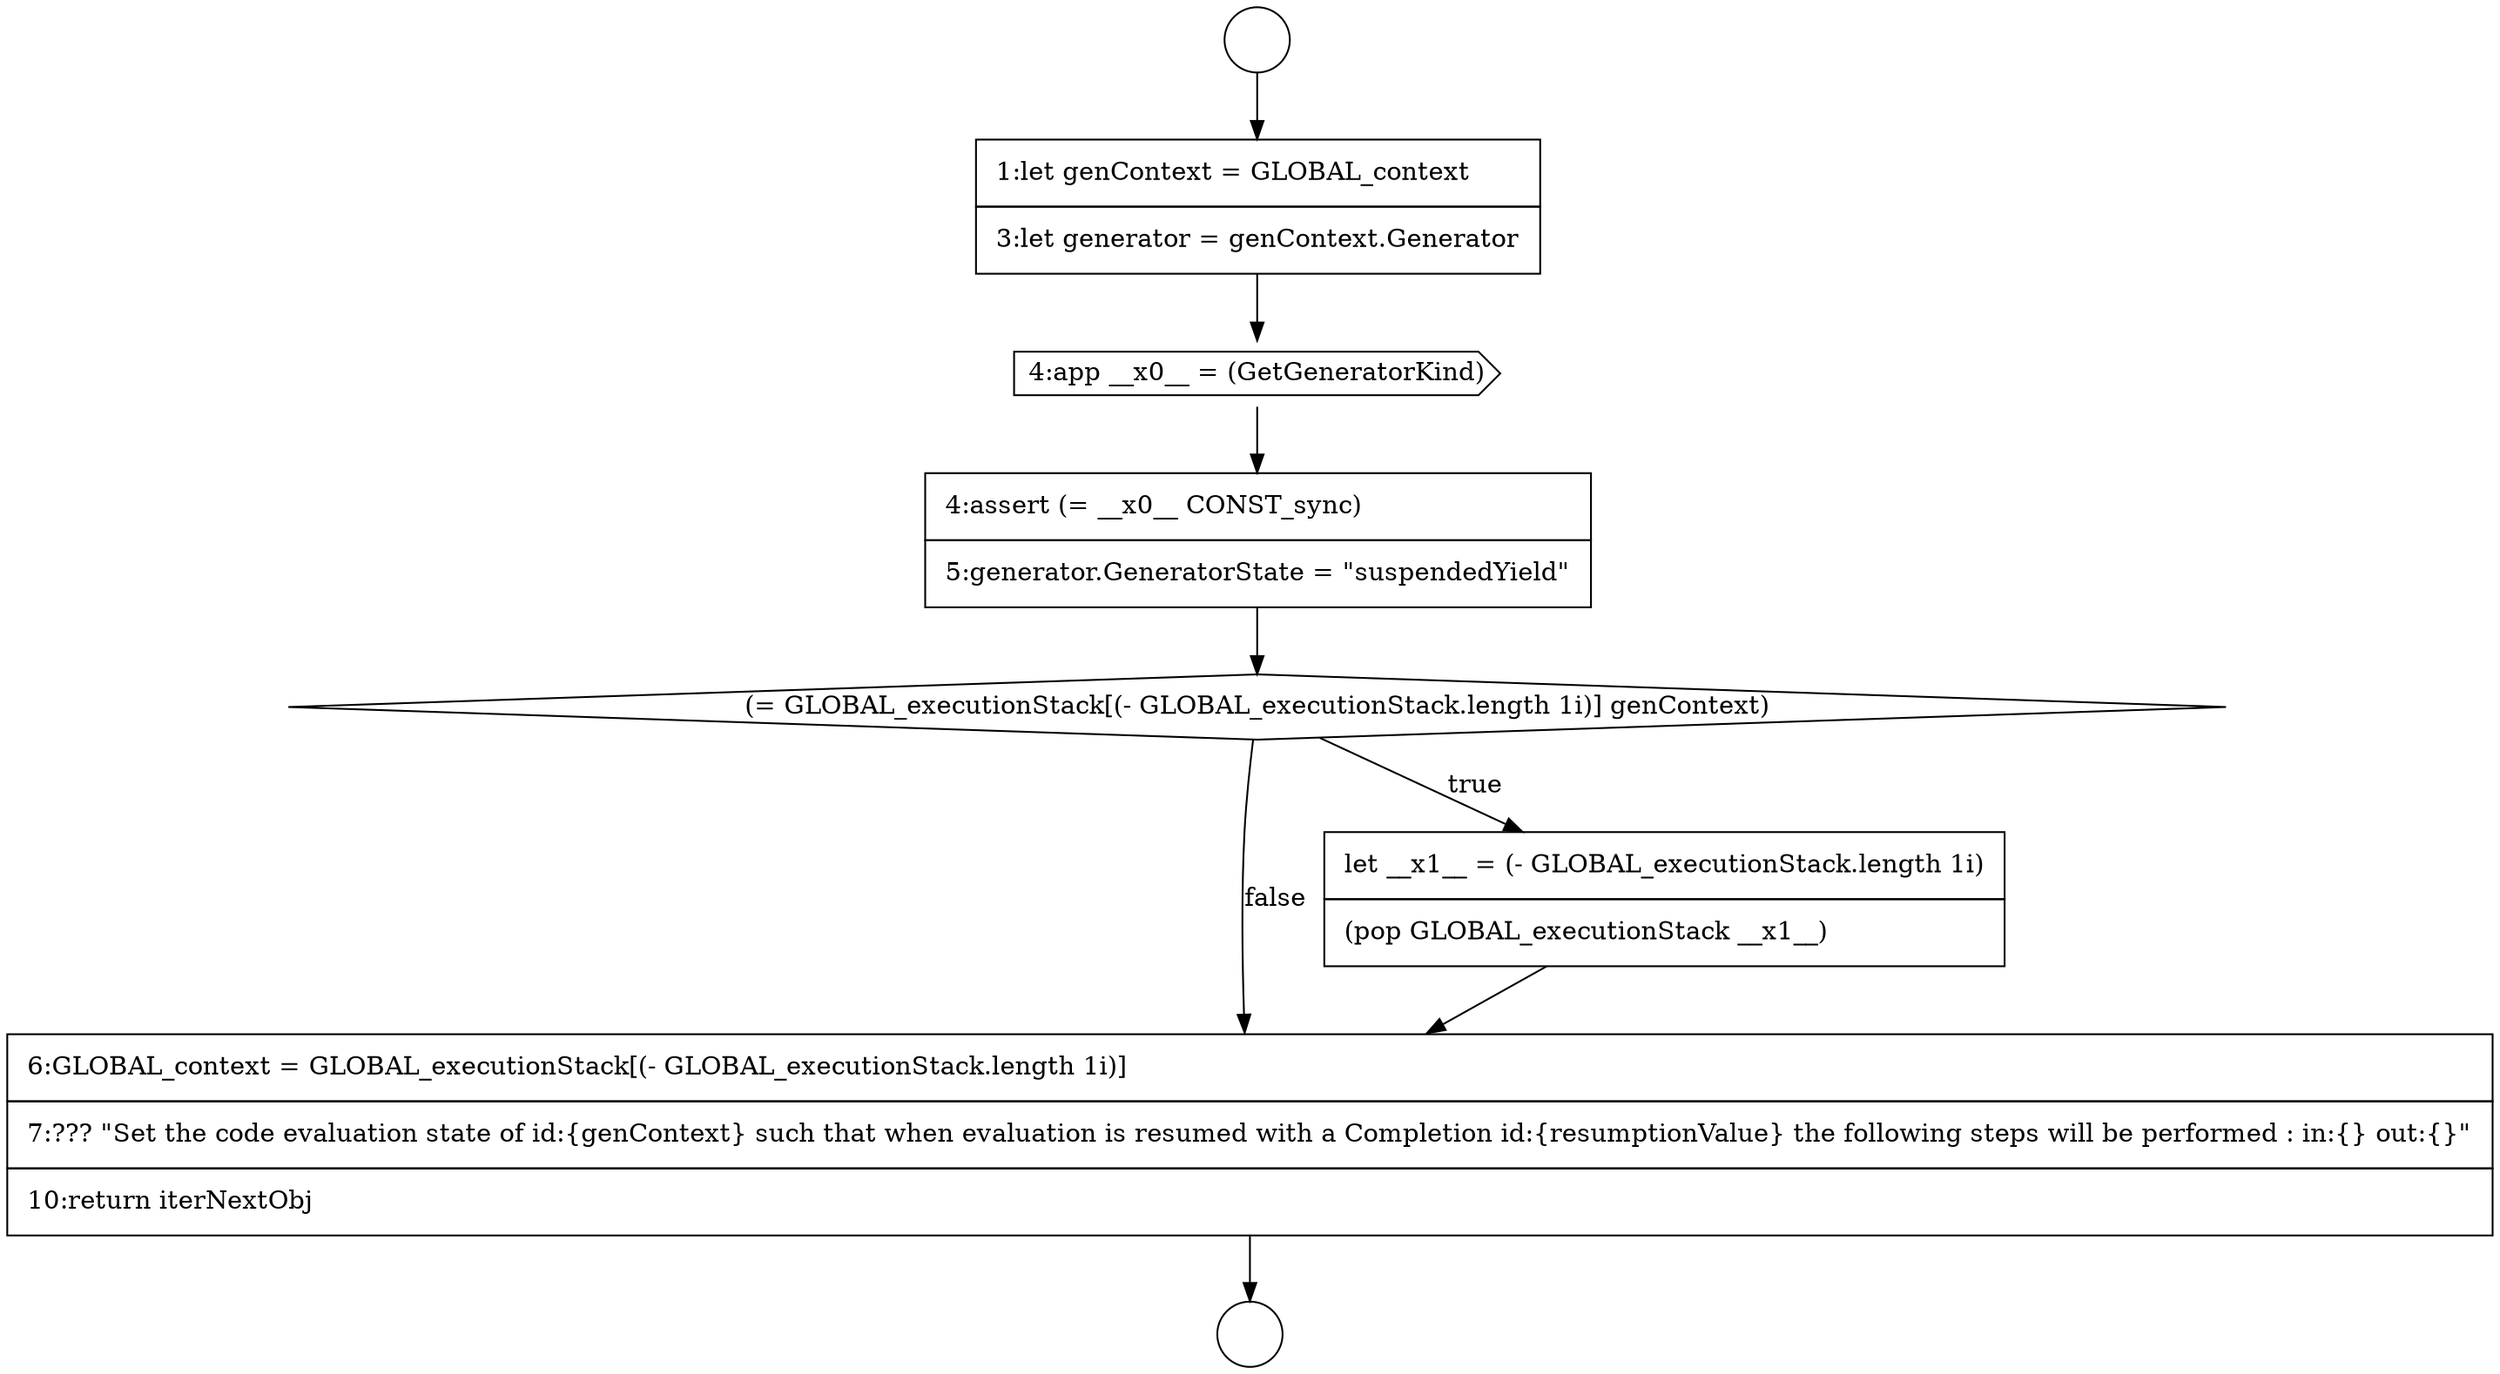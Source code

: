 digraph {
  node17238 [shape=cds, label=<<font color="black">4:app __x0__ = (GetGeneratorKind)</font>> color="black" fillcolor="white" style=filled]
  node17242 [shape=none, margin=0, label=<<font color="black">
    <table border="0" cellborder="1" cellspacing="0" cellpadding="10">
      <tr><td align="left">6:GLOBAL_context = GLOBAL_executionStack[(- GLOBAL_executionStack.length 1i)]</td></tr>
      <tr><td align="left">7:??? &quot;Set the code evaluation state of id:{genContext} such that when evaluation is resumed with a Completion id:{resumptionValue} the following steps will be performed : in:{} out:{}&quot;</td></tr>
      <tr><td align="left">10:return iterNextObj</td></tr>
    </table>
  </font>> color="black" fillcolor="white" style=filled]
  node17239 [shape=none, margin=0, label=<<font color="black">
    <table border="0" cellborder="1" cellspacing="0" cellpadding="10">
      <tr><td align="left">4:assert (= __x0__ CONST_sync)</td></tr>
      <tr><td align="left">5:generator.GeneratorState = &quot;suspendedYield&quot;</td></tr>
    </table>
  </font>> color="black" fillcolor="white" style=filled]
  node17235 [shape=circle label=" " color="black" fillcolor="white" style=filled]
  node17241 [shape=none, margin=0, label=<<font color="black">
    <table border="0" cellborder="1" cellspacing="0" cellpadding="10">
      <tr><td align="left">let __x1__ = (- GLOBAL_executionStack.length 1i)</td></tr>
      <tr><td align="left">(pop GLOBAL_executionStack __x1__)</td></tr>
    </table>
  </font>> color="black" fillcolor="white" style=filled]
  node17236 [shape=circle label=" " color="black" fillcolor="white" style=filled]
  node17240 [shape=diamond, label=<<font color="black">(= GLOBAL_executionStack[(- GLOBAL_executionStack.length 1i)] genContext)</font>> color="black" fillcolor="white" style=filled]
  node17237 [shape=none, margin=0, label=<<font color="black">
    <table border="0" cellborder="1" cellspacing="0" cellpadding="10">
      <tr><td align="left">1:let genContext = GLOBAL_context</td></tr>
      <tr><td align="left">3:let generator = genContext.Generator</td></tr>
    </table>
  </font>> color="black" fillcolor="white" style=filled]
  node17242 -> node17236 [ color="black"]
  node17239 -> node17240 [ color="black"]
  node17240 -> node17241 [label=<<font color="black">true</font>> color="black"]
  node17240 -> node17242 [label=<<font color="black">false</font>> color="black"]
  node17241 -> node17242 [ color="black"]
  node17235 -> node17237 [ color="black"]
  node17238 -> node17239 [ color="black"]
  node17237 -> node17238 [ color="black"]
}
